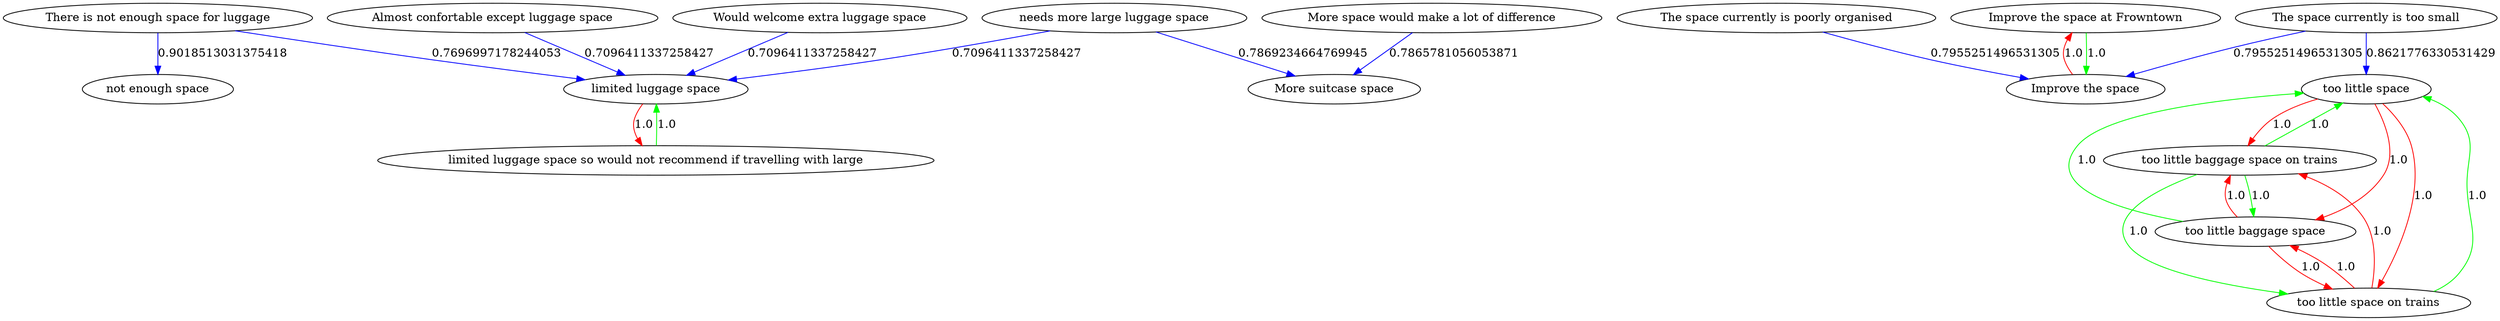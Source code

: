 digraph rawGraph {
"Almost confortable except luggage space";"Improve the space at Frowntown";"Improve the space";"More space would make a lot of difference";"More suitcase space";"The space currently is poorly organised";"The space currently is too small";"There is not enough space for luggage";"Would welcome extra luggage space";"limited luggage space so would not recommend if travelling with large";"limited luggage space";"needs more large luggage space";"not enough space";"too little baggage space on trains";"too little baggage space";"too little space";"too little space on trains";"Improve the space at Frowntown" -> "Improve the space" [label=1.0] [color=green]
"Improve the space" -> "Improve the space at Frowntown" [label=1.0] [color=red]
"More space would make a lot of difference" -> "More suitcase space" [label=0.7865781056053871] [color=blue]
"The space currently is poorly organised" -> "Improve the space" [label=0.7955251496531305] [color=blue]
"The space currently is too small" -> "Improve the space" [label=0.7955251496531305] [color=blue]
"limited luggage space so would not recommend if travelling with large" -> "limited luggage space" [label=1.0] [color=green]
"limited luggage space" -> "limited luggage space so would not recommend if travelling with large" [label=1.0] [color=red]
"Would welcome extra luggage space" -> "limited luggage space" [label=0.7096411337258427] [color=blue]
"Almost confortable except luggage space" -> "limited luggage space" [label=0.7096411337258427] [color=blue]
"There is not enough space for luggage" -> "limited luggage space" [label=0.7696997178244053] [color=blue]
"needs more large luggage space" -> "More suitcase space" [label=0.7869234664769945] [color=blue]
"needs more large luggage space" -> "limited luggage space" [label=0.7096411337258427] [color=blue]
"There is not enough space for luggage" -> "not enough space" [label=0.9018513031375418] [color=blue]
"too little baggage space on trains" -> "too little baggage space" [label=1.0] [color=green]
"too little baggage space" -> "too little space" [label=1.0] [color=green]
"too little baggage space on trains" -> "too little space on trains" [label=1.0] [color=green]
"too little space on trains" -> "too little space" [label=1.0] [color=green]
"too little baggage space on trains" -> "too little space" [label=1.0] [color=green]
"too little baggage space" -> "too little baggage space on trains" [label=1.0] [color=red]
"too little baggage space" -> "too little space on trains" [label=1.0] [color=red]
"too little space" -> "too little baggage space on trains" [label=1.0] [color=red]
"too little space" -> "too little baggage space" [label=1.0] [color=red]
"too little space" -> "too little space on trains" [label=1.0] [color=red]
"too little space on trains" -> "too little baggage space on trains" [label=1.0] [color=red]
"too little space on trains" -> "too little baggage space" [label=1.0] [color=red]
"The space currently is too small" -> "too little space" [label=0.8621776330531429] [color=blue]
}